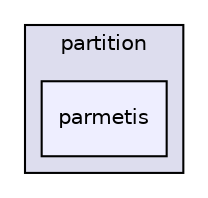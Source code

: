 digraph "parmetis" {
  compound=true
  node [ fontsize="10", fontname="Helvetica"];
  edge [ labelfontsize="10", labelfontname="Helvetica"];
  subgraph clusterdir_308289f66a73660baaf67cb4f6176ac3 {
    graph [ bgcolor="#ddddee", pencolor="black", label="partition" fontname="Helvetica", fontsize="10", URL="dir_308289f66a73660baaf67cb4f6176ac3.html"]
  dir_e46908a915269bec8b88b701afbf275a [shape=box, label="parmetis", style="filled", fillcolor="#eeeeff", pencolor="black", URL="dir_e46908a915269bec8b88b701afbf275a.html"];
  }
}
